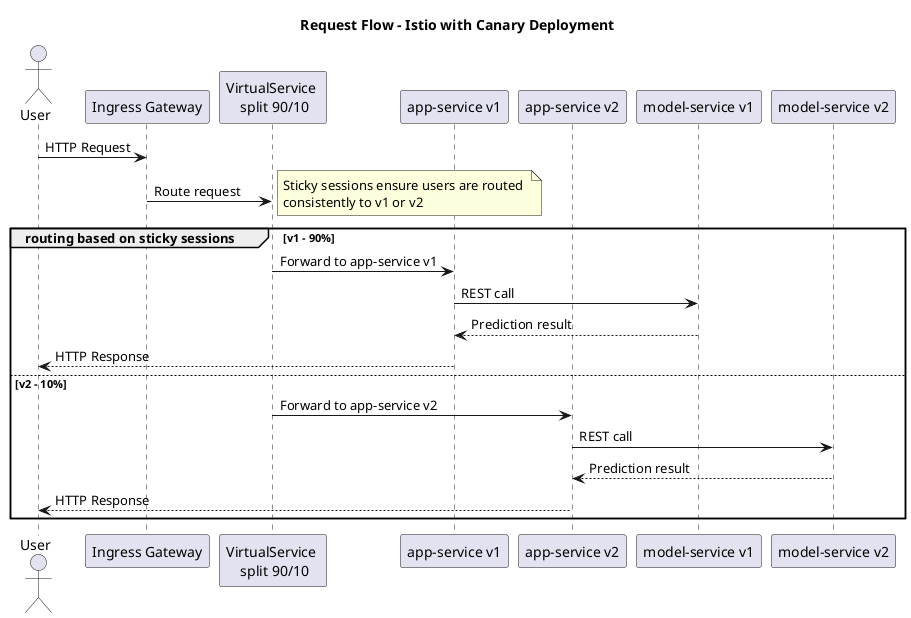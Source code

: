 @startuml
title Request Flow - Istio with Canary Deployment

actor User
participant "Ingress Gateway" as Ingress
participant "VirtualService \n split 90/10" as VS
participant "app-service v1" as AppV1
participant "app-service v2" as AppV2
participant "model-service v1" as ModelV1
participant "model-service v2" as ModelV2

User -> Ingress : HTTP Request
Ingress -> VS : Route request

note right
Sticky sessions ensure users are routed 
consistently to v1 or v2
end note

group routing based on sticky sessions [v1 - 90%]
    VS -> AppV1 : Forward to app-service v1
    AppV1 -> ModelV1 : REST call
    ModelV1 --> AppV1 : Prediction result
    AppV1 --> User : HTTP Response
else v2 - 10%
    VS -> AppV2 : Forward to app-service v2
    AppV2 -> ModelV2 : REST call
    ModelV2 --> AppV2 : Prediction result
    AppV2 --> User : HTTP Response
end
@enduml